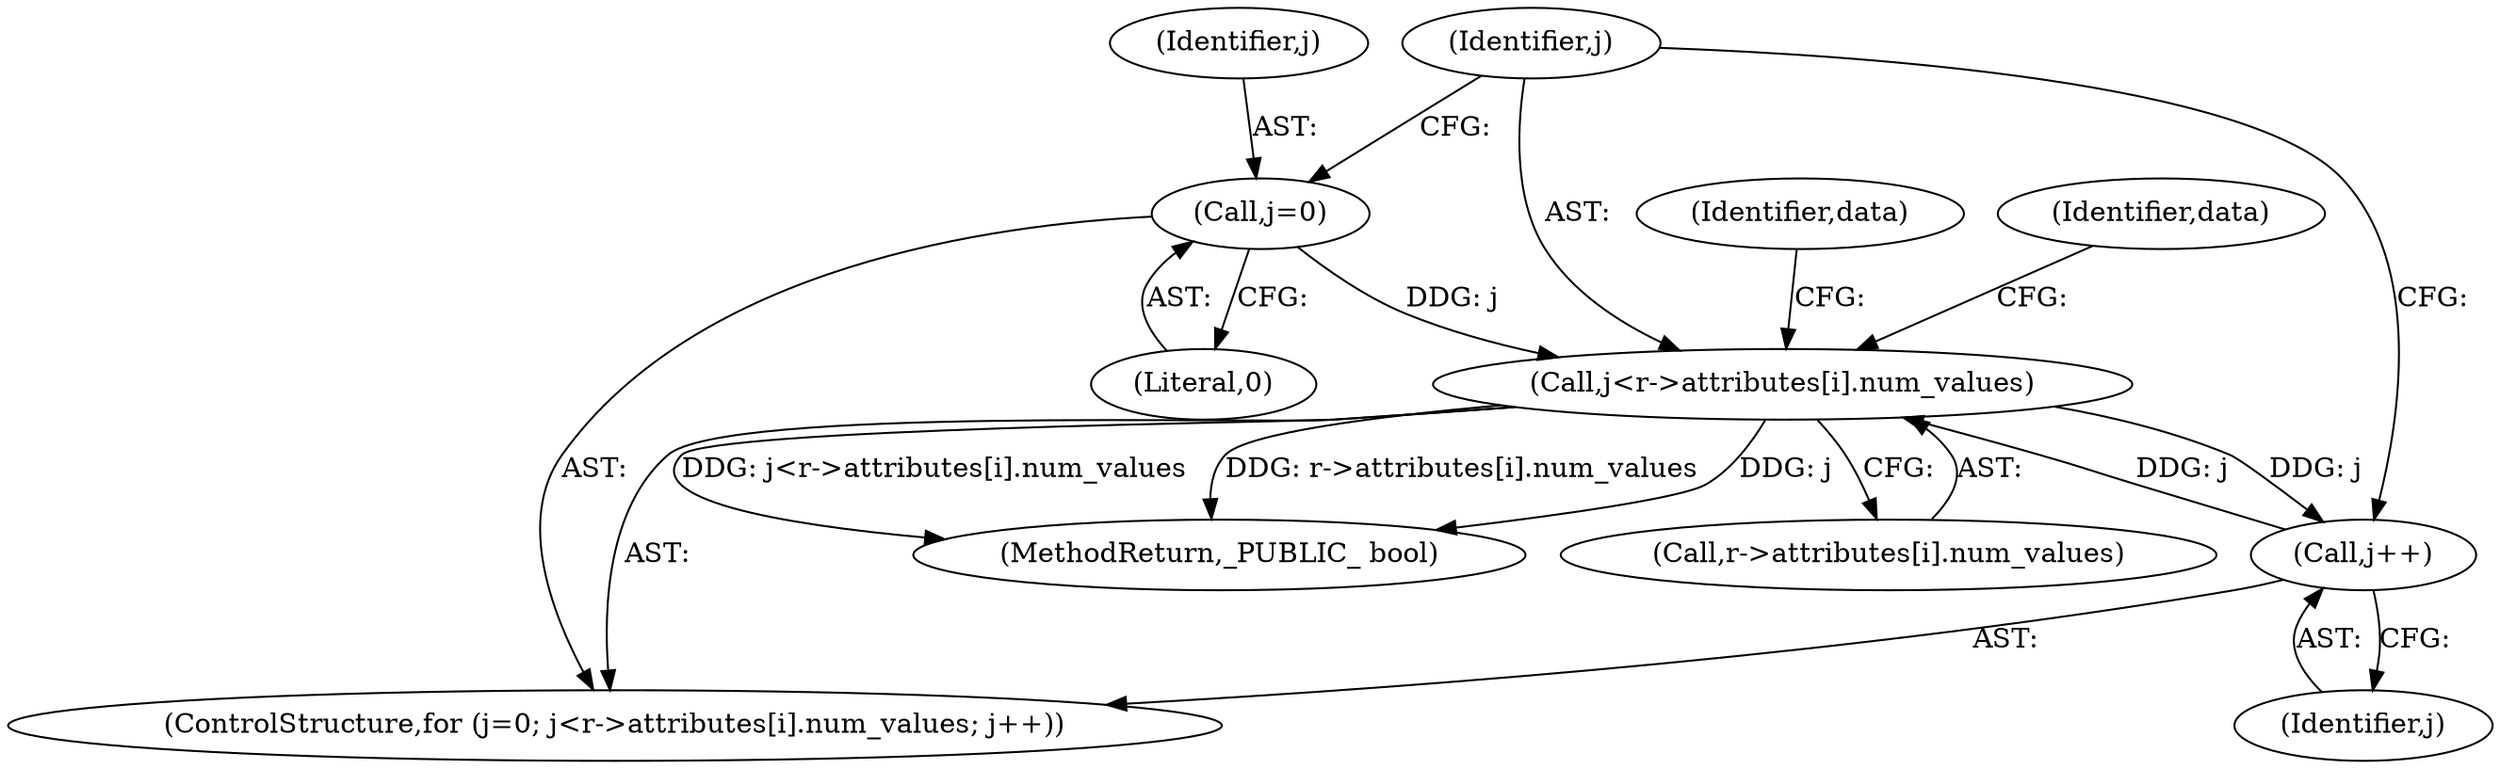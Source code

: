 digraph "0_samba_530d50a1abdcdf4d1775652d4c456c1274d83d8d@pointer" {
"1000947" [label="(Call,j<r->attributes[i].num_values)"];
"1000956" [label="(Call,j++)"];
"1000947" [label="(Call,j<r->attributes[i].num_values)"];
"1000944" [label="(Call,j=0)"];
"1000956" [label="(Call,j++)"];
"1001696" [label="(MethodReturn,_PUBLIC_ bool)"];
"1000948" [label="(Identifier,j)"];
"1000957" [label="(Identifier,j)"];
"1000946" [label="(Literal,0)"];
"1000981" [label="(Identifier,data)"];
"1000949" [label="(Call,r->attributes[i].num_values)"];
"1000962" [label="(Identifier,data)"];
"1000944" [label="(Call,j=0)"];
"1000943" [label="(ControlStructure,for (j=0; j<r->attributes[i].num_values; j++))"];
"1000947" [label="(Call,j<r->attributes[i].num_values)"];
"1000945" [label="(Identifier,j)"];
"1000947" -> "1000943"  [label="AST: "];
"1000947" -> "1000949"  [label="CFG: "];
"1000948" -> "1000947"  [label="AST: "];
"1000949" -> "1000947"  [label="AST: "];
"1000962" -> "1000947"  [label="CFG: "];
"1000981" -> "1000947"  [label="CFG: "];
"1000947" -> "1001696"  [label="DDG: j"];
"1000947" -> "1001696"  [label="DDG: j<r->attributes[i].num_values"];
"1000947" -> "1001696"  [label="DDG: r->attributes[i].num_values"];
"1000956" -> "1000947"  [label="DDG: j"];
"1000944" -> "1000947"  [label="DDG: j"];
"1000947" -> "1000956"  [label="DDG: j"];
"1000956" -> "1000943"  [label="AST: "];
"1000956" -> "1000957"  [label="CFG: "];
"1000957" -> "1000956"  [label="AST: "];
"1000948" -> "1000956"  [label="CFG: "];
"1000944" -> "1000943"  [label="AST: "];
"1000944" -> "1000946"  [label="CFG: "];
"1000945" -> "1000944"  [label="AST: "];
"1000946" -> "1000944"  [label="AST: "];
"1000948" -> "1000944"  [label="CFG: "];
}

